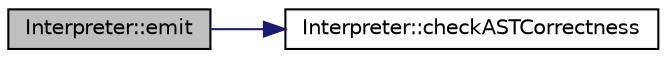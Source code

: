 digraph "Interpreter::emit"
{
 // LATEX_PDF_SIZE
  edge [fontname="Helvetica",fontsize="10",labelfontname="Helvetica",labelfontsize="10"];
  node [fontname="Helvetica",fontsize="10",shape=record];
  rankdir="LR";
  Node11 [label="Interpreter::emit",height=0.2,width=0.4,color="black", fillcolor="grey75", style="filled", fontcolor="black",tooltip=" "];
  Node11 -> Node12 [color="midnightblue",fontsize="10",style="solid",fontname="Helvetica"];
  Node12 [label="Interpreter::checkASTCorrectness",height=0.2,width=0.4,color="black", fillcolor="white", style="filled",URL="$class_interpreter.html#ab8272fcb4cdd34516054165aabe3a2de",tooltip=" "];
}
